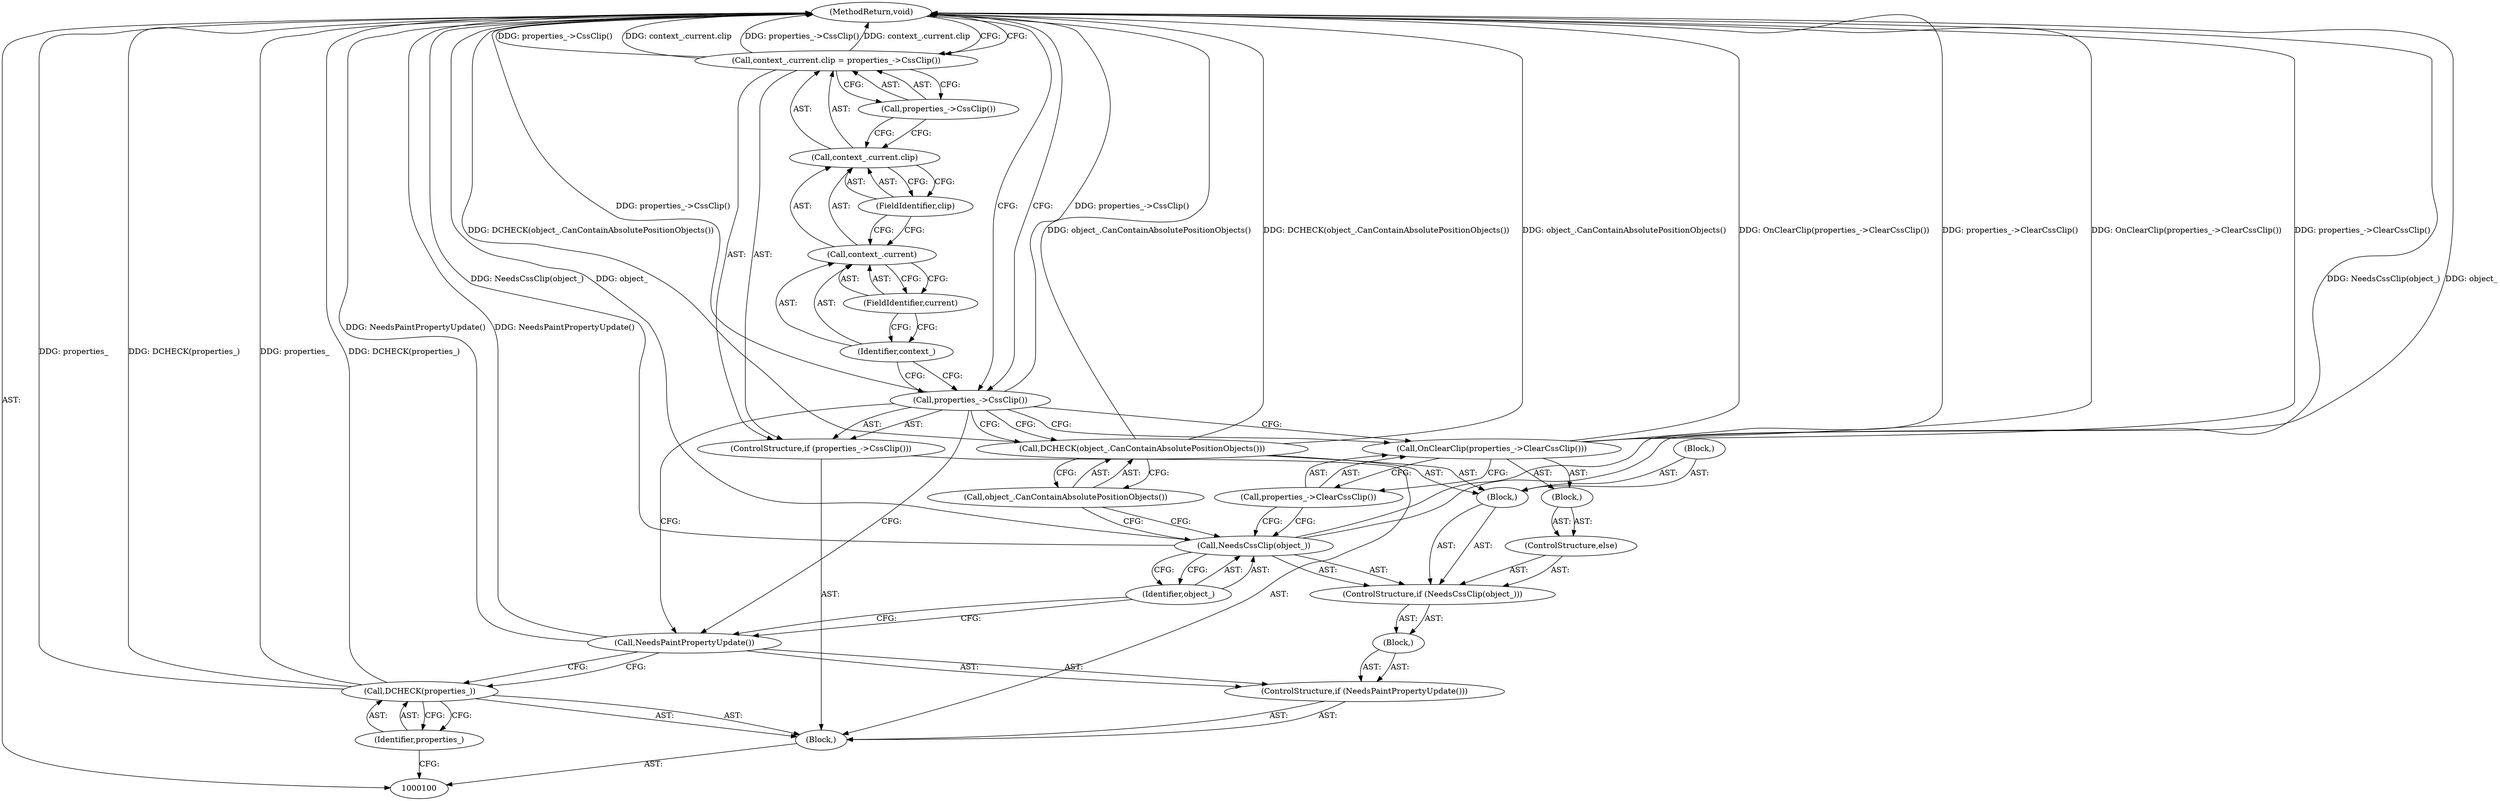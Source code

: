 digraph "0_Chrome_f911e11e7f6b5c0d6f5ee694a9871de6619889f7_3" {
"1000127" [label="(MethodReturn,void)"];
"1000101" [label="(Block,)"];
"1000115" [label="(Block,)"];
"1000114" [label="(ControlStructure,else)"];
"1000117" [label="(Call,properties_->ClearCssClip())"];
"1000116" [label="(Call,OnClearClip(properties_->ClearCssClip()))"];
"1000118" [label="(ControlStructure,if (properties_->CssClip()))"];
"1000119" [label="(Call,properties_->CssClip())"];
"1000124" [label="(FieldIdentifier,current)"];
"1000125" [label="(FieldIdentifier,clip)"];
"1000126" [label="(Call,properties_->CssClip())"];
"1000120" [label="(Call,context_.current.clip = properties_->CssClip())"];
"1000121" [label="(Call,context_.current.clip)"];
"1000122" [label="(Call,context_.current)"];
"1000123" [label="(Identifier,context_)"];
"1000102" [label="(Call,DCHECK(properties_))"];
"1000103" [label="(Identifier,properties_)"];
"1000104" [label="(ControlStructure,if (NeedsPaintPropertyUpdate()))"];
"1000106" [label="(Block,)"];
"1000105" [label="(Call,NeedsPaintPropertyUpdate())"];
"1000109" [label="(Identifier,object_)"];
"1000110" [label="(Block,)"];
"1000107" [label="(ControlStructure,if (NeedsCssClip(object_)))"];
"1000108" [label="(Call,NeedsCssClip(object_))"];
"1000112" [label="(Call,object_.CanContainAbsolutePositionObjects())"];
"1000111" [label="(Call,DCHECK(object_.CanContainAbsolutePositionObjects()))"];
"1000113" [label="(Block,)"];
"1000127" -> "1000100"  [label="AST: "];
"1000127" -> "1000120"  [label="CFG: "];
"1000127" -> "1000119"  [label="CFG: "];
"1000116" -> "1000127"  [label="DDG: properties_->ClearCssClip()"];
"1000116" -> "1000127"  [label="DDG: OnClearClip(properties_->ClearCssClip())"];
"1000120" -> "1000127"  [label="DDG: properties_->CssClip()"];
"1000120" -> "1000127"  [label="DDG: context_.current.clip"];
"1000108" -> "1000127"  [label="DDG: NeedsCssClip(object_)"];
"1000108" -> "1000127"  [label="DDG: object_"];
"1000105" -> "1000127"  [label="DDG: NeedsPaintPropertyUpdate()"];
"1000102" -> "1000127"  [label="DDG: properties_"];
"1000102" -> "1000127"  [label="DDG: DCHECK(properties_)"];
"1000119" -> "1000127"  [label="DDG: properties_->CssClip()"];
"1000111" -> "1000127"  [label="DDG: object_.CanContainAbsolutePositionObjects()"];
"1000111" -> "1000127"  [label="DDG: DCHECK(object_.CanContainAbsolutePositionObjects())"];
"1000101" -> "1000100"  [label="AST: "];
"1000102" -> "1000101"  [label="AST: "];
"1000104" -> "1000101"  [label="AST: "];
"1000118" -> "1000101"  [label="AST: "];
"1000115" -> "1000114"  [label="AST: "];
"1000116" -> "1000115"  [label="AST: "];
"1000114" -> "1000107"  [label="AST: "];
"1000115" -> "1000114"  [label="AST: "];
"1000117" -> "1000116"  [label="AST: "];
"1000117" -> "1000108"  [label="CFG: "];
"1000116" -> "1000117"  [label="CFG: "];
"1000116" -> "1000115"  [label="AST: "];
"1000116" -> "1000117"  [label="CFG: "];
"1000117" -> "1000116"  [label="AST: "];
"1000119" -> "1000116"  [label="CFG: "];
"1000116" -> "1000127"  [label="DDG: properties_->ClearCssClip()"];
"1000116" -> "1000127"  [label="DDG: OnClearClip(properties_->ClearCssClip())"];
"1000118" -> "1000101"  [label="AST: "];
"1000119" -> "1000118"  [label="AST: "];
"1000120" -> "1000118"  [label="AST: "];
"1000119" -> "1000118"  [label="AST: "];
"1000119" -> "1000111"  [label="CFG: "];
"1000119" -> "1000116"  [label="CFG: "];
"1000119" -> "1000105"  [label="CFG: "];
"1000123" -> "1000119"  [label="CFG: "];
"1000127" -> "1000119"  [label="CFG: "];
"1000119" -> "1000127"  [label="DDG: properties_->CssClip()"];
"1000124" -> "1000122"  [label="AST: "];
"1000124" -> "1000123"  [label="CFG: "];
"1000122" -> "1000124"  [label="CFG: "];
"1000125" -> "1000121"  [label="AST: "];
"1000125" -> "1000122"  [label="CFG: "];
"1000121" -> "1000125"  [label="CFG: "];
"1000126" -> "1000120"  [label="AST: "];
"1000126" -> "1000121"  [label="CFG: "];
"1000120" -> "1000126"  [label="CFG: "];
"1000120" -> "1000118"  [label="AST: "];
"1000120" -> "1000126"  [label="CFG: "];
"1000121" -> "1000120"  [label="AST: "];
"1000126" -> "1000120"  [label="AST: "];
"1000127" -> "1000120"  [label="CFG: "];
"1000120" -> "1000127"  [label="DDG: properties_->CssClip()"];
"1000120" -> "1000127"  [label="DDG: context_.current.clip"];
"1000121" -> "1000120"  [label="AST: "];
"1000121" -> "1000125"  [label="CFG: "];
"1000122" -> "1000121"  [label="AST: "];
"1000125" -> "1000121"  [label="AST: "];
"1000126" -> "1000121"  [label="CFG: "];
"1000122" -> "1000121"  [label="AST: "];
"1000122" -> "1000124"  [label="CFG: "];
"1000123" -> "1000122"  [label="AST: "];
"1000124" -> "1000122"  [label="AST: "];
"1000125" -> "1000122"  [label="CFG: "];
"1000123" -> "1000122"  [label="AST: "];
"1000123" -> "1000119"  [label="CFG: "];
"1000124" -> "1000123"  [label="CFG: "];
"1000102" -> "1000101"  [label="AST: "];
"1000102" -> "1000103"  [label="CFG: "];
"1000103" -> "1000102"  [label="AST: "];
"1000105" -> "1000102"  [label="CFG: "];
"1000102" -> "1000127"  [label="DDG: properties_"];
"1000102" -> "1000127"  [label="DDG: DCHECK(properties_)"];
"1000103" -> "1000102"  [label="AST: "];
"1000103" -> "1000100"  [label="CFG: "];
"1000102" -> "1000103"  [label="CFG: "];
"1000104" -> "1000101"  [label="AST: "];
"1000105" -> "1000104"  [label="AST: "];
"1000106" -> "1000104"  [label="AST: "];
"1000106" -> "1000104"  [label="AST: "];
"1000107" -> "1000106"  [label="AST: "];
"1000105" -> "1000104"  [label="AST: "];
"1000105" -> "1000102"  [label="CFG: "];
"1000109" -> "1000105"  [label="CFG: "];
"1000119" -> "1000105"  [label="CFG: "];
"1000105" -> "1000127"  [label="DDG: NeedsPaintPropertyUpdate()"];
"1000109" -> "1000108"  [label="AST: "];
"1000109" -> "1000105"  [label="CFG: "];
"1000108" -> "1000109"  [label="CFG: "];
"1000110" -> "1000107"  [label="AST: "];
"1000111" -> "1000110"  [label="AST: "];
"1000113" -> "1000110"  [label="AST: "];
"1000107" -> "1000106"  [label="AST: "];
"1000108" -> "1000107"  [label="AST: "];
"1000110" -> "1000107"  [label="AST: "];
"1000114" -> "1000107"  [label="AST: "];
"1000108" -> "1000107"  [label="AST: "];
"1000108" -> "1000109"  [label="CFG: "];
"1000109" -> "1000108"  [label="AST: "];
"1000112" -> "1000108"  [label="CFG: "];
"1000117" -> "1000108"  [label="CFG: "];
"1000108" -> "1000127"  [label="DDG: NeedsCssClip(object_)"];
"1000108" -> "1000127"  [label="DDG: object_"];
"1000112" -> "1000111"  [label="AST: "];
"1000112" -> "1000108"  [label="CFG: "];
"1000111" -> "1000112"  [label="CFG: "];
"1000111" -> "1000110"  [label="AST: "];
"1000111" -> "1000112"  [label="CFG: "];
"1000112" -> "1000111"  [label="AST: "];
"1000119" -> "1000111"  [label="CFG: "];
"1000111" -> "1000127"  [label="DDG: object_.CanContainAbsolutePositionObjects()"];
"1000111" -> "1000127"  [label="DDG: DCHECK(object_.CanContainAbsolutePositionObjects())"];
"1000113" -> "1000110"  [label="AST: "];
}
